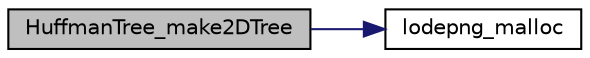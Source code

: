digraph "HuffmanTree_make2DTree"
{
 // LATEX_PDF_SIZE
  edge [fontname="Helvetica",fontsize="10",labelfontname="Helvetica",labelfontsize="10"];
  node [fontname="Helvetica",fontsize="10",shape=record];
  rankdir="LR";
  Node1 [label="HuffmanTree_make2DTree",height=0.2,width=0.4,color="black", fillcolor="grey75", style="filled", fontcolor="black",tooltip=" "];
  Node1 -> Node2 [color="midnightblue",fontsize="10",style="solid",fontname="Helvetica"];
  Node2 [label="lodepng_malloc",height=0.2,width=0.4,color="black", fillcolor="white", style="filled",URL="$lodepng_8cpp.html#acde6d2f623c875a922fc7526d49af03c",tooltip=" "];
}
